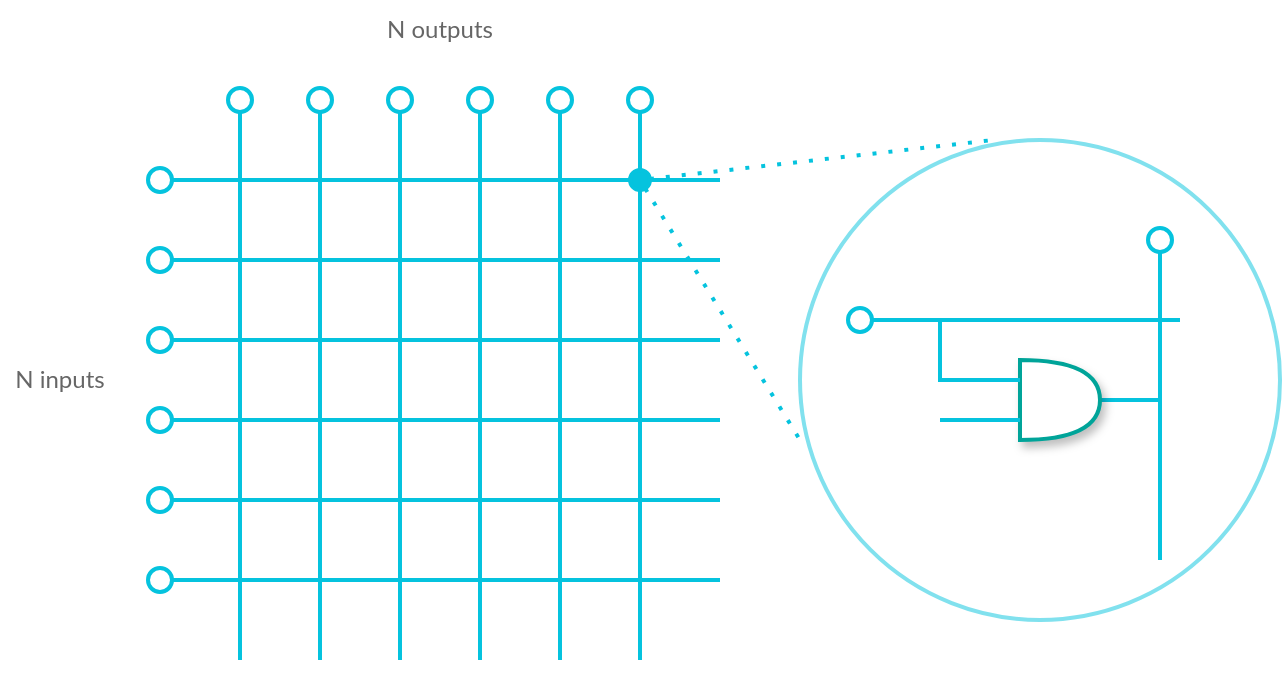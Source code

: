 <mxfile version="21.6.6" type="device">
  <diagram name="Page-1" id="3iJhMCqtSs_EPttf88cd">
    <mxGraphModel dx="1399" dy="1875" grid="1" gridSize="10" guides="1" tooltips="1" connect="1" arrows="1" fold="1" page="1" pageScale="1" pageWidth="850" pageHeight="1100" math="0" shadow="0">
      <root>
        <mxCell id="0" />
        <mxCell id="1" parent="0" />
        <mxCell id="t_ZIJ9nXfUMjoGaq77Y5-1" value="" style="endArrow=none;html=1;rounded=0;strokeWidth=2;strokeColor=#05C3DE;startArrow=oval;startFill=0;startSize=12;" edge="1" parent="1">
          <mxGeometry width="50" height="50" relative="1" as="geometry">
            <mxPoint x="160" y="280" as="sourcePoint" />
            <mxPoint x="440" y="280" as="targetPoint" />
          </mxGeometry>
        </mxCell>
        <mxCell id="t_ZIJ9nXfUMjoGaq77Y5-2" value="" style="endArrow=none;html=1;rounded=0;strokeWidth=2;strokeColor=#05C3DE;startArrow=oval;startFill=0;startSize=12;" edge="1" parent="1">
          <mxGeometry width="50" height="50" relative="1" as="geometry">
            <mxPoint x="160" y="320" as="sourcePoint" />
            <mxPoint x="440" y="320" as="targetPoint" />
          </mxGeometry>
        </mxCell>
        <mxCell id="t_ZIJ9nXfUMjoGaq77Y5-3" value="" style="endArrow=none;html=1;rounded=0;strokeWidth=2;strokeColor=#05C3DE;startArrow=oval;startFill=0;startSize=12;" edge="1" parent="1">
          <mxGeometry width="50" height="50" relative="1" as="geometry">
            <mxPoint x="160" y="360" as="sourcePoint" />
            <mxPoint x="440" y="360" as="targetPoint" />
          </mxGeometry>
        </mxCell>
        <mxCell id="t_ZIJ9nXfUMjoGaq77Y5-4" value="" style="endArrow=none;html=1;rounded=0;strokeWidth=2;strokeColor=#05C3DE;startArrow=oval;startFill=0;startSize=12;" edge="1" parent="1">
          <mxGeometry width="50" height="50" relative="1" as="geometry">
            <mxPoint x="160" y="400" as="sourcePoint" />
            <mxPoint x="440" y="400" as="targetPoint" />
          </mxGeometry>
        </mxCell>
        <mxCell id="t_ZIJ9nXfUMjoGaq77Y5-5" value="" style="endArrow=none;html=1;rounded=0;strokeWidth=2;strokeColor=#05C3DE;startArrow=oval;startFill=0;startSize=12;" edge="1" parent="1">
          <mxGeometry width="50" height="50" relative="1" as="geometry">
            <mxPoint x="160" y="440" as="sourcePoint" />
            <mxPoint x="440" y="440" as="targetPoint" />
          </mxGeometry>
        </mxCell>
        <mxCell id="t_ZIJ9nXfUMjoGaq77Y5-6" value="" style="endArrow=none;html=1;rounded=0;strokeWidth=2;strokeColor=#05C3DE;startArrow=oval;startFill=0;startSize=12;" edge="1" parent="1">
          <mxGeometry width="50" height="50" relative="1" as="geometry">
            <mxPoint x="160" y="480" as="sourcePoint" />
            <mxPoint x="440" y="480" as="targetPoint" />
          </mxGeometry>
        </mxCell>
        <mxCell id="t_ZIJ9nXfUMjoGaq77Y5-7" value="" style="endArrow=none;html=1;rounded=0;strokeWidth=2;strokeColor=#05C3DE;startArrow=oval;startFill=0;startSize=12;" edge="1" parent="1">
          <mxGeometry width="50" height="50" relative="1" as="geometry">
            <mxPoint x="400" y="240" as="sourcePoint" />
            <mxPoint x="400" y="520" as="targetPoint" />
          </mxGeometry>
        </mxCell>
        <mxCell id="t_ZIJ9nXfUMjoGaq77Y5-8" value="" style="endArrow=none;html=1;rounded=0;strokeWidth=2;strokeColor=#05C3DE;startArrow=oval;startFill=0;startSize=12;" edge="1" parent="1">
          <mxGeometry width="50" height="50" relative="1" as="geometry">
            <mxPoint x="360" y="240" as="sourcePoint" />
            <mxPoint x="360" y="520" as="targetPoint" />
          </mxGeometry>
        </mxCell>
        <mxCell id="t_ZIJ9nXfUMjoGaq77Y5-9" value="" style="endArrow=none;html=1;rounded=0;strokeWidth=2;strokeColor=#05C3DE;startArrow=oval;startFill=0;startSize=12;" edge="1" parent="1">
          <mxGeometry width="50" height="50" relative="1" as="geometry">
            <mxPoint x="320" y="240" as="sourcePoint" />
            <mxPoint x="320" y="520" as="targetPoint" />
          </mxGeometry>
        </mxCell>
        <mxCell id="t_ZIJ9nXfUMjoGaq77Y5-10" value="" style="endArrow=none;html=1;rounded=0;strokeWidth=2;strokeColor=#05C3DE;startArrow=oval;startFill=0;startSize=12;" edge="1" parent="1">
          <mxGeometry width="50" height="50" relative="1" as="geometry">
            <mxPoint x="280" y="240" as="sourcePoint" />
            <mxPoint x="280" y="520" as="targetPoint" />
          </mxGeometry>
        </mxCell>
        <mxCell id="t_ZIJ9nXfUMjoGaq77Y5-11" value="" style="endArrow=none;html=1;rounded=0;strokeWidth=2;strokeColor=#05C3DE;startArrow=oval;startFill=0;startSize=12;" edge="1" parent="1">
          <mxGeometry width="50" height="50" relative="1" as="geometry">
            <mxPoint x="240" y="240" as="sourcePoint" />
            <mxPoint x="240" y="520" as="targetPoint" />
          </mxGeometry>
        </mxCell>
        <mxCell id="t_ZIJ9nXfUMjoGaq77Y5-12" value="" style="endArrow=none;html=1;rounded=0;strokeWidth=2;strokeColor=#05C3DE;startArrow=oval;startFill=0;startSize=12;" edge="1" parent="1">
          <mxGeometry width="50" height="50" relative="1" as="geometry">
            <mxPoint x="200" y="240" as="sourcePoint" />
            <mxPoint x="200" y="520" as="targetPoint" />
          </mxGeometry>
        </mxCell>
        <mxCell id="t_ZIJ9nXfUMjoGaq77Y5-18" style="edgeStyle=orthogonalEdgeStyle;rounded=0;orthogonalLoop=1;jettySize=auto;html=1;exitX=1;exitY=0.5;exitDx=0;exitDy=0;exitPerimeter=0;endArrow=none;endFill=0;strokeColor=#05C3DE;strokeWidth=2;" edge="1" parent="1" source="t_ZIJ9nXfUMjoGaq77Y5-14">
          <mxGeometry relative="1" as="geometry">
            <mxPoint x="660" y="390" as="targetPoint" />
          </mxGeometry>
        </mxCell>
        <mxCell id="t_ZIJ9nXfUMjoGaq77Y5-14" value="" style="shape=or;whiteSpace=wrap;html=1;strokeWidth=2;strokeColor=#00A499;shadow=1;" vertex="1" parent="1">
          <mxGeometry x="590" y="370" width="40" height="40" as="geometry" />
        </mxCell>
        <mxCell id="t_ZIJ9nXfUMjoGaq77Y5-15" value="" style="endArrow=none;html=1;rounded=0;strokeWidth=2;strokeColor=#05C3DE;startArrow=oval;startFill=0;startSize=12;" edge="1" parent="1">
          <mxGeometry width="50" height="50" relative="1" as="geometry">
            <mxPoint x="510" y="350" as="sourcePoint" />
            <mxPoint x="670" y="350" as="targetPoint" />
          </mxGeometry>
        </mxCell>
        <mxCell id="t_ZIJ9nXfUMjoGaq77Y5-16" value="" style="endArrow=none;html=1;rounded=0;strokeWidth=2;strokeColor=#05C3DE;startArrow=none;startFill=0;startSize=12;edgeStyle=orthogonalEdgeStyle;" edge="1" parent="1">
          <mxGeometry width="50" height="50" relative="1" as="geometry">
            <mxPoint x="550" y="350" as="sourcePoint" />
            <mxPoint x="590" y="380" as="targetPoint" />
            <Array as="points">
              <mxPoint x="550" y="380" />
            </Array>
          </mxGeometry>
        </mxCell>
        <mxCell id="t_ZIJ9nXfUMjoGaq77Y5-17" value="" style="endArrow=none;html=1;rounded=0;strokeWidth=2;strokeColor=#05C3DE;startArrow=oval;startFill=0;startSize=12;noJump=0;" edge="1" parent="1">
          <mxGeometry width="50" height="50" relative="1" as="geometry">
            <mxPoint x="660" y="310" as="sourcePoint" />
            <mxPoint x="660" y="470" as="targetPoint" />
          </mxGeometry>
        </mxCell>
        <mxCell id="t_ZIJ9nXfUMjoGaq77Y5-19" style="rounded=0;orthogonalLoop=1;jettySize=auto;html=1;endArrow=none;endFill=0;strokeColor=#05C3DE;strokeWidth=2;" edge="1" parent="1">
          <mxGeometry relative="1" as="geometry">
            <mxPoint x="590" y="400" as="targetPoint" />
            <mxPoint x="550" y="400" as="sourcePoint" />
          </mxGeometry>
        </mxCell>
        <mxCell id="t_ZIJ9nXfUMjoGaq77Y5-20" value="" style="ellipse;whiteSpace=wrap;html=1;aspect=fixed;strokeWidth=2;strokeColor=#05C3DE;fillColor=#05C3DE;" vertex="1" parent="1">
          <mxGeometry x="395" y="275" width="10" height="10" as="geometry" />
        </mxCell>
        <mxCell id="t_ZIJ9nXfUMjoGaq77Y5-24" value="" style="ellipse;whiteSpace=wrap;html=1;aspect=fixed;strokeWidth=2;strokeColor=#05C3DE;fillColor=none;direction=south;opacity=50;" vertex="1" parent="1">
          <mxGeometry x="480" y="260" width="240" height="240" as="geometry" />
        </mxCell>
        <mxCell id="t_ZIJ9nXfUMjoGaq77Y5-27" value="" style="endArrow=none;dashed=1;html=1;dashPattern=1 3;strokeWidth=2;rounded=0;entryX=0.001;entryY=0.606;entryDx=0;entryDy=0;strokeColor=#05C3DE;entryPerimeter=0;" edge="1" parent="1" source="t_ZIJ9nXfUMjoGaq77Y5-20" target="t_ZIJ9nXfUMjoGaq77Y5-24">
          <mxGeometry width="50" height="50" relative="1" as="geometry">
            <mxPoint x="410" y="270" as="sourcePoint" />
            <mxPoint x="460" y="220" as="targetPoint" />
          </mxGeometry>
        </mxCell>
        <mxCell id="t_ZIJ9nXfUMjoGaq77Y5-28" value="" style="endArrow=none;dashed=1;html=1;dashPattern=1 3;strokeWidth=2;rounded=0;entryX=0.625;entryY=1;entryDx=0;entryDy=0;strokeColor=#05C3DE;entryPerimeter=0;" edge="1" parent="1" source="t_ZIJ9nXfUMjoGaq77Y5-20" target="t_ZIJ9nXfUMjoGaq77Y5-24">
          <mxGeometry width="50" height="50" relative="1" as="geometry">
            <mxPoint x="415" y="290" as="sourcePoint" />
            <mxPoint x="610" y="270" as="targetPoint" />
          </mxGeometry>
        </mxCell>
        <mxCell id="t_ZIJ9nXfUMjoGaq77Y5-29" value="N inputs" style="text;strokeColor=none;align=center;fillColor=none;html=1;verticalAlign=middle;whiteSpace=wrap;rounded=0;fontFamily=Lato;fontSource=https%3A%2F%2Ffonts.googleapis.com%2Fcss%3Ffamily%3DLato;fontColor=#666666;" vertex="1" parent="1">
          <mxGeometry x="80" y="365" width="60" height="30" as="geometry" />
        </mxCell>
        <mxCell id="t_ZIJ9nXfUMjoGaq77Y5-30" value="N outputs" style="text;strokeColor=none;align=center;fillColor=none;html=1;verticalAlign=middle;whiteSpace=wrap;rounded=0;fontFamily=Lato;fontSource=https%3A%2F%2Ffonts.googleapis.com%2Fcss%3Ffamily%3DLato;fontColor=#666666;" vertex="1" parent="1">
          <mxGeometry x="270" y="190" width="60" height="30" as="geometry" />
        </mxCell>
      </root>
    </mxGraphModel>
  </diagram>
</mxfile>
